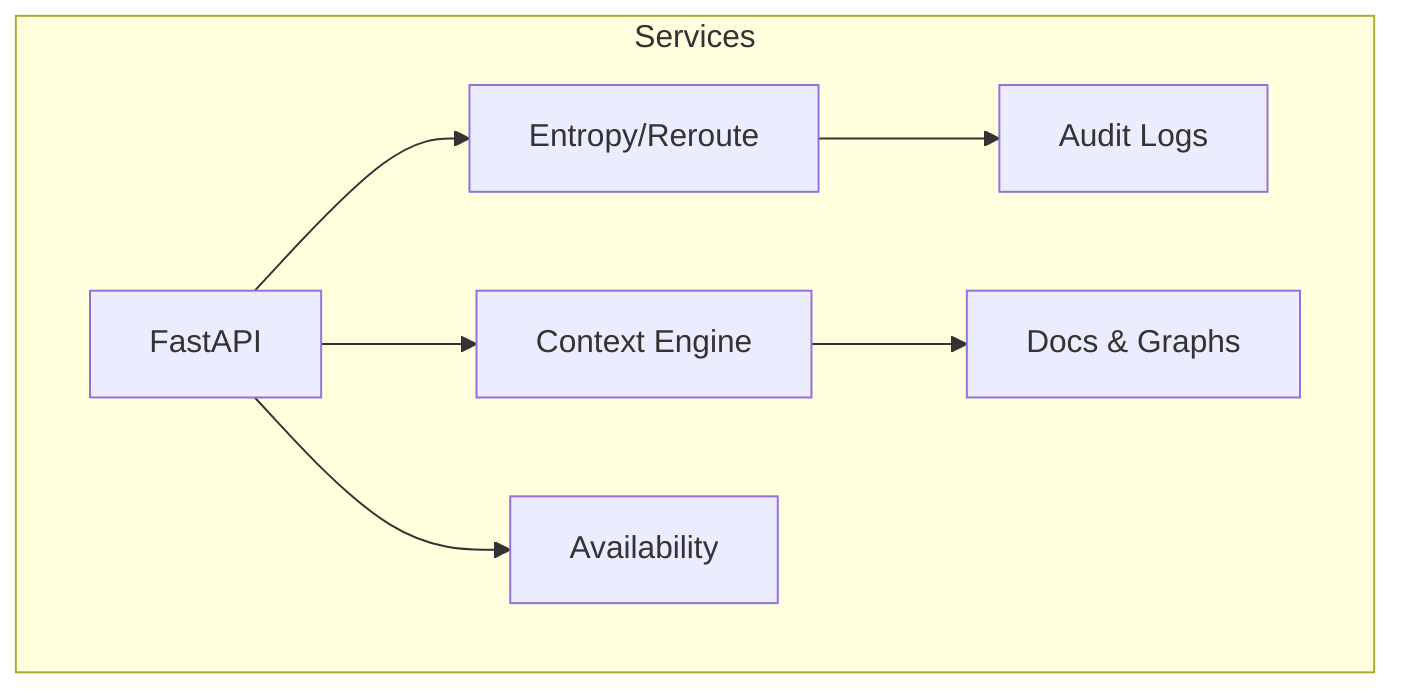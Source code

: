 graph TD
  subgraph Services
    API[FastAPI] --> Resilience[Entropy/Reroute]
    API --> Context[Context Engine]
    API --> Benchmark[Availability]
    Resilience --> Audit[Audit Logs]
    Context --> Docs[Docs & Graphs]
  end